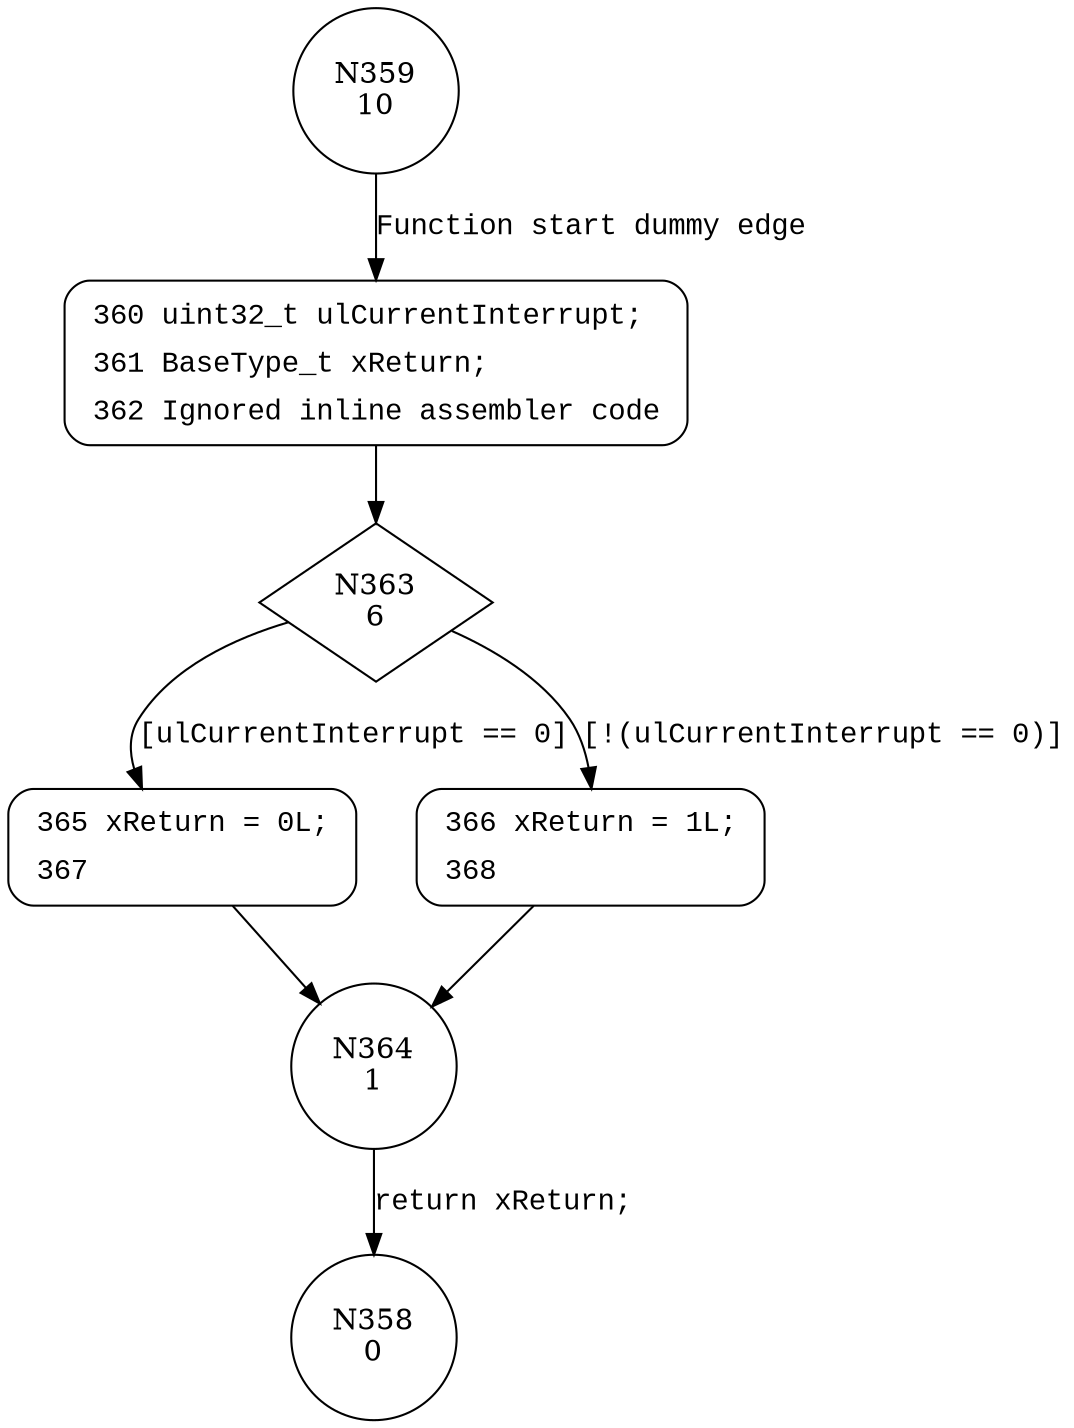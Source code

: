digraph xPortIsInsideInterrupt {
359 [shape="circle" label="N359\n10"]
360 [shape="circle" label="N360\n9"]
363 [shape="diamond" label="N363\n6"]
365 [shape="circle" label="N365\n3"]
366 [shape="circle" label="N366\n5"]
364 [shape="circle" label="N364\n1"]
358 [shape="circle" label="N358\n0"]
360 [style="filled,bold" penwidth="1" fillcolor="white" fontname="Courier New" shape="Mrecord" label=<<table border="0" cellborder="0" cellpadding="3" bgcolor="white"><tr><td align="right">360</td><td align="left">uint32_t ulCurrentInterrupt;</td></tr><tr><td align="right">361</td><td align="left">BaseType_t xReturn;</td></tr><tr><td align="right">362</td><td align="left">Ignored inline assembler code</td></tr></table>>]
360 -> 363[label=""]
366 [style="filled,bold" penwidth="1" fillcolor="white" fontname="Courier New" shape="Mrecord" label=<<table border="0" cellborder="0" cellpadding="3" bgcolor="white"><tr><td align="right">366</td><td align="left">xReturn = 1L;</td></tr><tr><td align="right">368</td><td align="left"></td></tr></table>>]
366 -> 364[label=""]
365 [style="filled,bold" penwidth="1" fillcolor="white" fontname="Courier New" shape="Mrecord" label=<<table border="0" cellborder="0" cellpadding="3" bgcolor="white"><tr><td align="right">365</td><td align="left">xReturn = 0L;</td></tr><tr><td align="right">367</td><td align="left"></td></tr></table>>]
365 -> 364[label=""]
359 -> 360 [label="Function start dummy edge" fontname="Courier New"]
363 -> 365 [label="[ulCurrentInterrupt == 0]" fontname="Courier New"]
363 -> 366 [label="[!(ulCurrentInterrupt == 0)]" fontname="Courier New"]
364 -> 358 [label="return xReturn;" fontname="Courier New"]
}